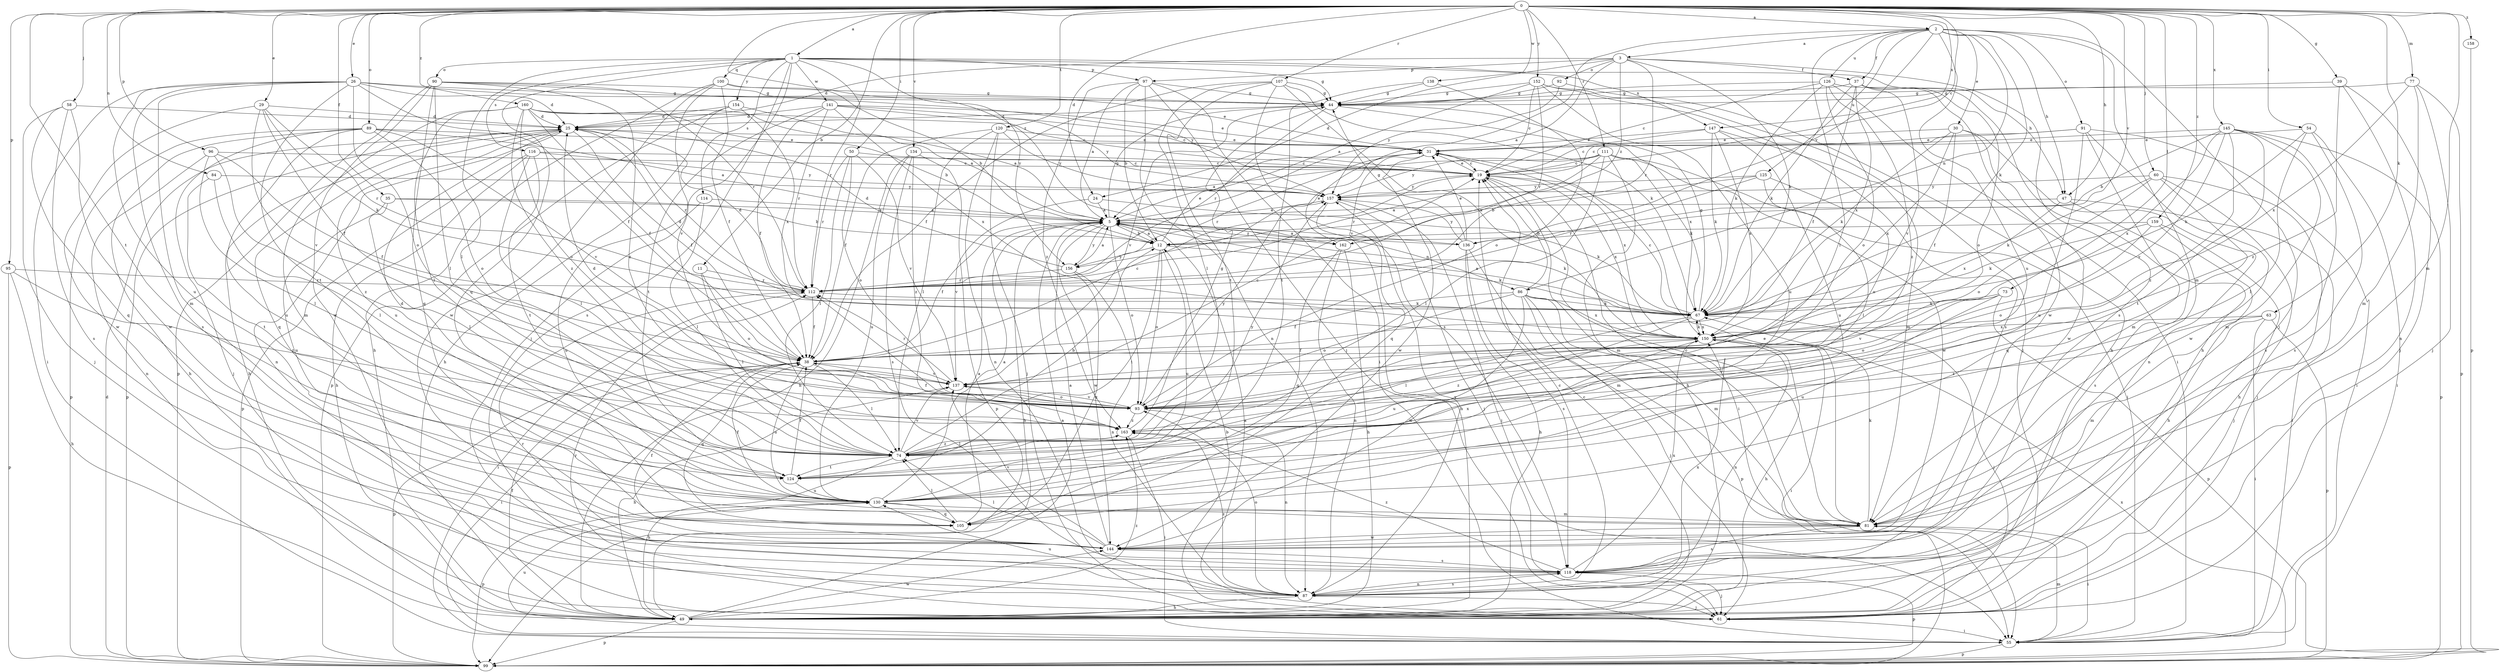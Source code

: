 strict digraph  {
0;
1;
2;
3;
5;
11;
12;
19;
24;
25;
26;
29;
30;
31;
35;
37;
38;
39;
44;
47;
49;
50;
54;
55;
58;
60;
61;
63;
67;
73;
74;
77;
81;
84;
86;
87;
89;
90;
91;
92;
93;
95;
96;
97;
99;
100;
105;
107;
111;
112;
114;
116;
118;
120;
124;
125;
126;
130;
134;
136;
137;
138;
141;
144;
145;
147;
150;
152;
154;
156;
157;
158;
159;
160;
162;
163;
0 -> 1  [label=a];
0 -> 2  [label=a];
0 -> 11  [label=b];
0 -> 19  [label=c];
0 -> 24  [label=d];
0 -> 26  [label=e];
0 -> 29  [label=e];
0 -> 35  [label=f];
0 -> 39  [label=g];
0 -> 47  [label=h];
0 -> 50  [label=i];
0 -> 54  [label=i];
0 -> 58  [label=j];
0 -> 60  [label=j];
0 -> 63  [label=k];
0 -> 73  [label=l];
0 -> 77  [label=m];
0 -> 81  [label=m];
0 -> 84  [label=n];
0 -> 89  [label=o];
0 -> 95  [label=p];
0 -> 96  [label=p];
0 -> 107  [label=r];
0 -> 111  [label=r];
0 -> 120  [label=t];
0 -> 124  [label=t];
0 -> 134  [label=v];
0 -> 136  [label=v];
0 -> 138  [label=w];
0 -> 145  [label=x];
0 -> 147  [label=x];
0 -> 152  [label=y];
0 -> 158  [label=z];
0 -> 159  [label=z];
0 -> 160  [label=z];
0 -> 162  [label=z];
1 -> 44  [label=g];
1 -> 47  [label=h];
1 -> 61  [label=j];
1 -> 74  [label=l];
1 -> 90  [label=o];
1 -> 97  [label=p];
1 -> 100  [label=q];
1 -> 105  [label=q];
1 -> 112  [label=r];
1 -> 114  [label=s];
1 -> 116  [label=s];
1 -> 118  [label=s];
1 -> 141  [label=w];
1 -> 147  [label=x];
1 -> 154  [label=y];
1 -> 156  [label=y];
2 -> 3  [label=a];
2 -> 30  [label=e];
2 -> 37  [label=f];
2 -> 47  [label=h];
2 -> 61  [label=j];
2 -> 67  [label=k];
2 -> 74  [label=l];
2 -> 81  [label=m];
2 -> 86  [label=n];
2 -> 91  [label=o];
2 -> 125  [label=u];
2 -> 126  [label=u];
2 -> 130  [label=u];
2 -> 136  [label=v];
2 -> 156  [label=y];
3 -> 5  [label=a];
3 -> 24  [label=d];
3 -> 25  [label=d];
3 -> 37  [label=f];
3 -> 67  [label=k];
3 -> 92  [label=o];
3 -> 97  [label=p];
3 -> 112  [label=r];
3 -> 118  [label=s];
3 -> 162  [label=z];
5 -> 12  [label=b];
5 -> 38  [label=f];
5 -> 44  [label=g];
5 -> 49  [label=h];
5 -> 67  [label=k];
5 -> 86  [label=n];
5 -> 93  [label=o];
5 -> 136  [label=v];
5 -> 144  [label=w];
5 -> 156  [label=y];
5 -> 162  [label=z];
11 -> 74  [label=l];
11 -> 93  [label=o];
11 -> 112  [label=r];
12 -> 5  [label=a];
12 -> 31  [label=e];
12 -> 67  [label=k];
12 -> 93  [label=o];
12 -> 124  [label=t];
12 -> 130  [label=u];
12 -> 156  [label=y];
19 -> 31  [label=e];
19 -> 55  [label=i];
19 -> 81  [label=m];
19 -> 150  [label=x];
19 -> 157  [label=y];
24 -> 5  [label=a];
24 -> 67  [label=k];
24 -> 137  [label=v];
25 -> 31  [label=e];
25 -> 38  [label=f];
25 -> 49  [label=h];
25 -> 87  [label=n];
25 -> 99  [label=p];
25 -> 105  [label=q];
25 -> 112  [label=r];
25 -> 130  [label=u];
26 -> 25  [label=d];
26 -> 31  [label=e];
26 -> 38  [label=f];
26 -> 44  [label=g];
26 -> 55  [label=i];
26 -> 81  [label=m];
26 -> 93  [label=o];
26 -> 118  [label=s];
26 -> 124  [label=t];
26 -> 130  [label=u];
29 -> 25  [label=d];
29 -> 38  [label=f];
29 -> 67  [label=k];
29 -> 112  [label=r];
29 -> 137  [label=v];
29 -> 144  [label=w];
30 -> 31  [label=e];
30 -> 38  [label=f];
30 -> 67  [label=k];
30 -> 87  [label=n];
30 -> 144  [label=w];
30 -> 150  [label=x];
31 -> 19  [label=c];
31 -> 105  [label=q];
31 -> 112  [label=r];
31 -> 144  [label=w];
31 -> 150  [label=x];
35 -> 5  [label=a];
35 -> 12  [label=b];
35 -> 74  [label=l];
35 -> 130  [label=u];
37 -> 38  [label=f];
37 -> 44  [label=g];
37 -> 49  [label=h];
37 -> 67  [label=k];
37 -> 93  [label=o];
37 -> 137  [label=v];
37 -> 150  [label=x];
38 -> 19  [label=c];
38 -> 55  [label=i];
38 -> 74  [label=l];
38 -> 99  [label=p];
38 -> 105  [label=q];
38 -> 130  [label=u];
38 -> 137  [label=v];
39 -> 44  [label=g];
39 -> 61  [label=j];
39 -> 87  [label=n];
39 -> 163  [label=z];
44 -> 25  [label=d];
44 -> 112  [label=r];
44 -> 137  [label=v];
44 -> 150  [label=x];
47 -> 5  [label=a];
47 -> 55  [label=i];
47 -> 118  [label=s];
47 -> 150  [label=x];
49 -> 5  [label=a];
49 -> 19  [label=c];
49 -> 38  [label=f];
49 -> 99  [label=p];
49 -> 144  [label=w];
49 -> 163  [label=z];
50 -> 19  [label=c];
50 -> 74  [label=l];
50 -> 93  [label=o];
50 -> 112  [label=r];
50 -> 137  [label=v];
54 -> 31  [label=e];
54 -> 55  [label=i];
54 -> 67  [label=k];
54 -> 74  [label=l];
54 -> 118  [label=s];
55 -> 81  [label=m];
55 -> 99  [label=p];
55 -> 130  [label=u];
58 -> 25  [label=d];
58 -> 61  [label=j];
58 -> 105  [label=q];
58 -> 118  [label=s];
58 -> 144  [label=w];
60 -> 49  [label=h];
60 -> 61  [label=j];
60 -> 67  [label=k];
60 -> 93  [label=o];
60 -> 105  [label=q];
60 -> 157  [label=y];
61 -> 5  [label=a];
61 -> 12  [label=b];
61 -> 55  [label=i];
61 -> 112  [label=r];
63 -> 55  [label=i];
63 -> 81  [label=m];
63 -> 99  [label=p];
63 -> 150  [label=x];
63 -> 163  [label=z];
67 -> 5  [label=a];
67 -> 19  [label=c];
67 -> 25  [label=d];
67 -> 44  [label=g];
67 -> 61  [label=j];
67 -> 74  [label=l];
67 -> 130  [label=u];
67 -> 150  [label=x];
73 -> 67  [label=k];
73 -> 93  [label=o];
73 -> 99  [label=p];
73 -> 130  [label=u];
73 -> 137  [label=v];
74 -> 12  [label=b];
74 -> 49  [label=h];
74 -> 124  [label=t];
74 -> 137  [label=v];
74 -> 157  [label=y];
74 -> 163  [label=z];
77 -> 44  [label=g];
77 -> 61  [label=j];
77 -> 81  [label=m];
77 -> 99  [label=p];
77 -> 150  [label=x];
81 -> 19  [label=c];
81 -> 31  [label=e];
81 -> 55  [label=i];
81 -> 67  [label=k];
81 -> 118  [label=s];
81 -> 144  [label=w];
84 -> 74  [label=l];
84 -> 124  [label=t];
84 -> 157  [label=y];
86 -> 19  [label=c];
86 -> 38  [label=f];
86 -> 61  [label=j];
86 -> 67  [label=k];
86 -> 81  [label=m];
86 -> 93  [label=o];
86 -> 99  [label=p];
86 -> 144  [label=w];
86 -> 150  [label=x];
87 -> 19  [label=c];
87 -> 49  [label=h];
87 -> 61  [label=j];
87 -> 93  [label=o];
87 -> 112  [label=r];
87 -> 118  [label=s];
87 -> 130  [label=u];
87 -> 150  [label=x];
87 -> 157  [label=y];
87 -> 163  [label=z];
89 -> 5  [label=a];
89 -> 31  [label=e];
89 -> 49  [label=h];
89 -> 61  [label=j];
89 -> 93  [label=o];
89 -> 99  [label=p];
89 -> 130  [label=u];
89 -> 137  [label=v];
90 -> 44  [label=g];
90 -> 74  [label=l];
90 -> 99  [label=p];
90 -> 105  [label=q];
90 -> 112  [label=r];
90 -> 144  [label=w];
90 -> 157  [label=y];
90 -> 163  [label=z];
91 -> 19  [label=c];
91 -> 31  [label=e];
91 -> 55  [label=i];
91 -> 81  [label=m];
91 -> 130  [label=u];
91 -> 144  [label=w];
92 -> 44  [label=g];
92 -> 49  [label=h];
92 -> 157  [label=y];
93 -> 25  [label=d];
93 -> 38  [label=f];
93 -> 87  [label=n];
93 -> 112  [label=r];
93 -> 137  [label=v];
93 -> 157  [label=y];
93 -> 163  [label=z];
95 -> 49  [label=h];
95 -> 99  [label=p];
95 -> 112  [label=r];
95 -> 163  [label=z];
96 -> 19  [label=c];
96 -> 38  [label=f];
96 -> 74  [label=l];
96 -> 87  [label=n];
96 -> 163  [label=z];
97 -> 5  [label=a];
97 -> 12  [label=b];
97 -> 44  [label=g];
97 -> 55  [label=i];
97 -> 61  [label=j];
97 -> 87  [label=n];
97 -> 163  [label=z];
99 -> 25  [label=d];
99 -> 150  [label=x];
100 -> 12  [label=b];
100 -> 38  [label=f];
100 -> 44  [label=g];
100 -> 49  [label=h];
100 -> 137  [label=v];
100 -> 144  [label=w];
105 -> 5  [label=a];
105 -> 74  [label=l];
107 -> 38  [label=f];
107 -> 44  [label=g];
107 -> 67  [label=k];
107 -> 74  [label=l];
107 -> 118  [label=s];
107 -> 124  [label=t];
107 -> 150  [label=x];
111 -> 5  [label=a];
111 -> 19  [label=c];
111 -> 49  [label=h];
111 -> 55  [label=i];
111 -> 67  [label=k];
111 -> 74  [label=l];
111 -> 112  [label=r];
111 -> 144  [label=w];
111 -> 157  [label=y];
112 -> 25  [label=d];
112 -> 38  [label=f];
112 -> 55  [label=i];
112 -> 67  [label=k];
114 -> 5  [label=a];
114 -> 74  [label=l];
114 -> 130  [label=u];
116 -> 19  [label=c];
116 -> 49  [label=h];
116 -> 74  [label=l];
116 -> 99  [label=p];
116 -> 124  [label=t];
116 -> 157  [label=y];
118 -> 61  [label=j];
118 -> 87  [label=n];
118 -> 99  [label=p];
118 -> 150  [label=x];
118 -> 163  [label=z];
120 -> 31  [label=e];
120 -> 38  [label=f];
120 -> 61  [label=j];
120 -> 74  [label=l];
120 -> 87  [label=n];
120 -> 157  [label=y];
124 -> 25  [label=d];
124 -> 38  [label=f];
124 -> 130  [label=u];
124 -> 150  [label=x];
125 -> 12  [label=b];
125 -> 74  [label=l];
125 -> 93  [label=o];
125 -> 112  [label=r];
125 -> 157  [label=y];
126 -> 19  [label=c];
126 -> 44  [label=g];
126 -> 55  [label=i];
126 -> 67  [label=k];
126 -> 93  [label=o];
126 -> 144  [label=w];
126 -> 163  [label=z];
130 -> 5  [label=a];
130 -> 38  [label=f];
130 -> 81  [label=m];
130 -> 99  [label=p];
130 -> 105  [label=q];
134 -> 19  [label=c];
134 -> 49  [label=h];
134 -> 99  [label=p];
134 -> 118  [label=s];
134 -> 130  [label=u];
134 -> 163  [label=z];
136 -> 5  [label=a];
136 -> 31  [label=e];
136 -> 44  [label=g];
136 -> 49  [label=h];
136 -> 81  [label=m];
136 -> 118  [label=s];
136 -> 157  [label=y];
137 -> 19  [label=c];
137 -> 49  [label=h];
137 -> 93  [label=o];
137 -> 112  [label=r];
138 -> 44  [label=g];
138 -> 93  [label=o];
138 -> 124  [label=t];
141 -> 19  [label=c];
141 -> 25  [label=d];
141 -> 31  [label=e];
141 -> 38  [label=f];
141 -> 112  [label=r];
141 -> 124  [label=t];
141 -> 150  [label=x];
141 -> 157  [label=y];
144 -> 5  [label=a];
144 -> 38  [label=f];
144 -> 74  [label=l];
144 -> 118  [label=s];
144 -> 137  [label=v];
145 -> 12  [label=b];
145 -> 31  [label=e];
145 -> 81  [label=m];
145 -> 99  [label=p];
145 -> 118  [label=s];
145 -> 124  [label=t];
145 -> 137  [label=v];
145 -> 150  [label=x];
145 -> 163  [label=z];
147 -> 19  [label=c];
147 -> 31  [label=e];
147 -> 67  [label=k];
147 -> 81  [label=m];
147 -> 130  [label=u];
147 -> 150  [label=x];
150 -> 38  [label=f];
150 -> 49  [label=h];
150 -> 55  [label=i];
150 -> 67  [label=k];
150 -> 87  [label=n];
150 -> 163  [label=z];
152 -> 5  [label=a];
152 -> 19  [label=c];
152 -> 44  [label=g];
152 -> 61  [label=j];
152 -> 112  [label=r];
152 -> 118  [label=s];
152 -> 130  [label=u];
154 -> 5  [label=a];
154 -> 25  [label=d];
154 -> 49  [label=h];
154 -> 99  [label=p];
154 -> 150  [label=x];
156 -> 5  [label=a];
156 -> 25  [label=d];
156 -> 87  [label=n];
156 -> 105  [label=q];
156 -> 112  [label=r];
157 -> 5  [label=a];
157 -> 49  [label=h];
157 -> 55  [label=i];
157 -> 61  [label=j];
158 -> 99  [label=p];
159 -> 12  [label=b];
159 -> 49  [label=h];
159 -> 61  [label=j];
159 -> 67  [label=k];
159 -> 93  [label=o];
160 -> 5  [label=a];
160 -> 12  [label=b];
160 -> 19  [label=c];
160 -> 25  [label=d];
160 -> 38  [label=f];
160 -> 74  [label=l];
160 -> 81  [label=m];
160 -> 93  [label=o];
160 -> 163  [label=z];
162 -> 31  [label=e];
162 -> 49  [label=h];
162 -> 87  [label=n];
162 -> 105  [label=q];
163 -> 44  [label=g];
163 -> 55  [label=i];
163 -> 74  [label=l];
}
